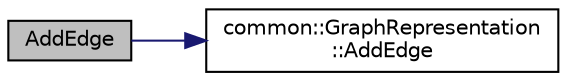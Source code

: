 digraph "AddEdge"
{
 // INTERACTIVE_SVG=YES
 // LATEX_PDF_SIZE
  bgcolor="transparent";
  edge [fontname="Helvetica",fontsize="10",labelfontname="Helvetica",labelfontsize="10"];
  node [fontname="Helvetica",fontsize="10",shape=record];
  rankdir="LR";
  Node1 [label="AddEdge",height=0.2,width=0.4,color="black", fillcolor="grey75", style="filled", fontcolor="black",tooltip=" "];
  Node1 -> Node2 [color="midnightblue",fontsize="10",style="solid",fontname="Helvetica"];
  Node2 [label="common::GraphRepresentation\l::AddEdge",height=0.2,width=0.4,color="black",URL="$dc/d62/classcommon_1_1GraphRepresentation_aca687d838fec6c8849ea41d61eeae300.html#aca687d838fec6c8849ea41d61eeae300",tooltip=" "];
}
